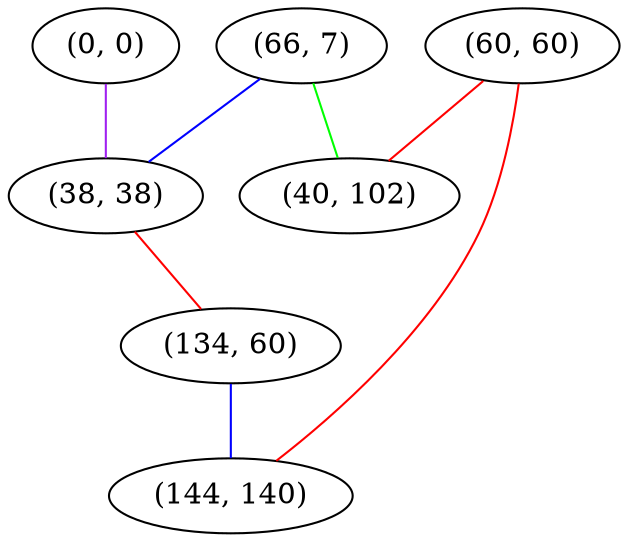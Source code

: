 graph "" {
"(66, 7)";
"(0, 0)";
"(38, 38)";
"(134, 60)";
"(60, 60)";
"(40, 102)";
"(144, 140)";
"(66, 7)" -- "(40, 102)"  [color=green, key=0, weight=2];
"(66, 7)" -- "(38, 38)"  [color=blue, key=0, weight=3];
"(0, 0)" -- "(38, 38)"  [color=purple, key=0, weight=4];
"(38, 38)" -- "(134, 60)"  [color=red, key=0, weight=1];
"(134, 60)" -- "(144, 140)"  [color=blue, key=0, weight=3];
"(60, 60)" -- "(40, 102)"  [color=red, key=0, weight=1];
"(60, 60)" -- "(144, 140)"  [color=red, key=0, weight=1];
}
